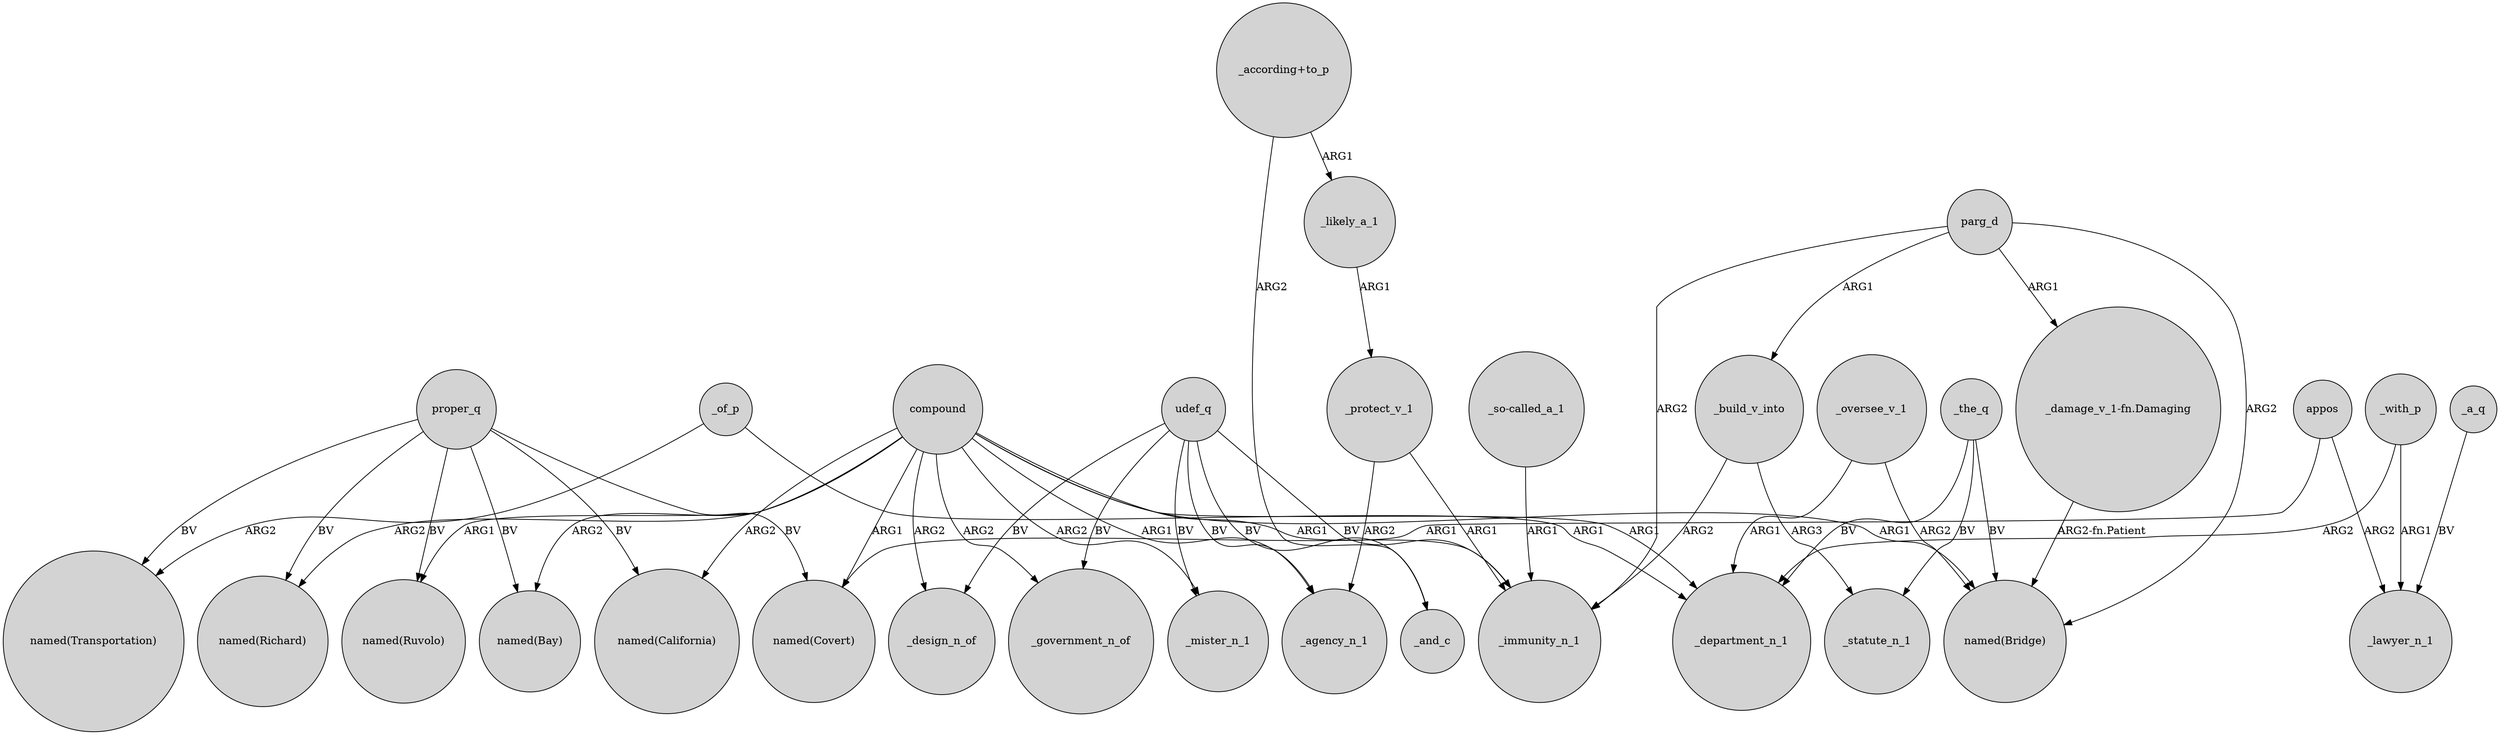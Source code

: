 digraph {
	node [shape=circle style=filled]
	proper_q -> "named(Transportation)" [label=BV]
	compound -> _agency_n_1 [label=ARG1]
	_build_v_into -> _statute_n_1 [label=ARG3]
	_a_q -> _lawyer_n_1 [label=BV]
	proper_q -> "named(Bay)" [label=BV]
	compound -> _government_n_of [label=ARG2]
	udef_q -> _government_n_of [label=BV]
	_of_p -> _department_n_1 [label=ARG1]
	compound -> _mister_n_1 [label=ARG2]
	compound -> "named(Covert)" [label=ARG1]
	compound -> "named(Richard)" [label=ARG2]
	"_according+to_p" -> _likely_a_1 [label=ARG1]
	proper_q -> "named(Ruvolo)" [label=BV]
	udef_q -> _mister_n_1 [label=BV]
	proper_q -> "named(California)" [label=BV]
	parg_d -> "named(Bridge)" [label=ARG2]
	"_according+to_p" -> _and_c [label=ARG2]
	appos -> _lawyer_n_1 [label=ARG2]
	compound -> _department_n_1 [label=ARG1]
	"_damage_v_1-fn.Damaging" -> "named(Bridge)" [label="ARG2-fn.Patient"]
	_protect_v_1 -> _agency_n_1 [label=ARG2]
	_oversee_v_1 -> _department_n_1 [label=ARG1]
	parg_d -> _build_v_into [label=ARG1]
	_with_p -> _department_n_1 [label=ARG2]
	_the_q -> _department_n_1 [label=BV]
	"_so-called_a_1" -> _immunity_n_1 [label=ARG1]
	parg_d -> "_damage_v_1-fn.Damaging" [label=ARG1]
	_of_p -> "named(Transportation)" [label=ARG2]
	_build_v_into -> _immunity_n_1 [label=ARG2]
	compound -> _design_n_of [label=ARG2]
	proper_q -> "named(Richard)" [label=BV]
	_the_q -> _statute_n_1 [label=BV]
	proper_q -> "named(Covert)" [label=BV]
	appos -> "named(Covert)" [label=ARG1]
	parg_d -> _immunity_n_1 [label=ARG2]
	udef_q -> _agency_n_1 [label=BV]
	compound -> "named(Bridge)" [label=ARG1]
	udef_q -> _design_n_of [label=BV]
	compound -> "named(Bay)" [label=ARG2]
	compound -> "named(California)" [label=ARG2]
	_with_p -> _lawyer_n_1 [label=ARG1]
	_protect_v_1 -> _immunity_n_1 [label=ARG1]
	_likely_a_1 -> _protect_v_1 [label=ARG1]
	udef_q -> _immunity_n_1 [label=BV]
	compound -> _immunity_n_1 [label=ARG1]
	udef_q -> _and_c [label=BV]
	_the_q -> "named(Bridge)" [label=BV]
	_oversee_v_1 -> "named(Bridge)" [label=ARG2]
	compound -> "named(Ruvolo)" [label=ARG1]
}
